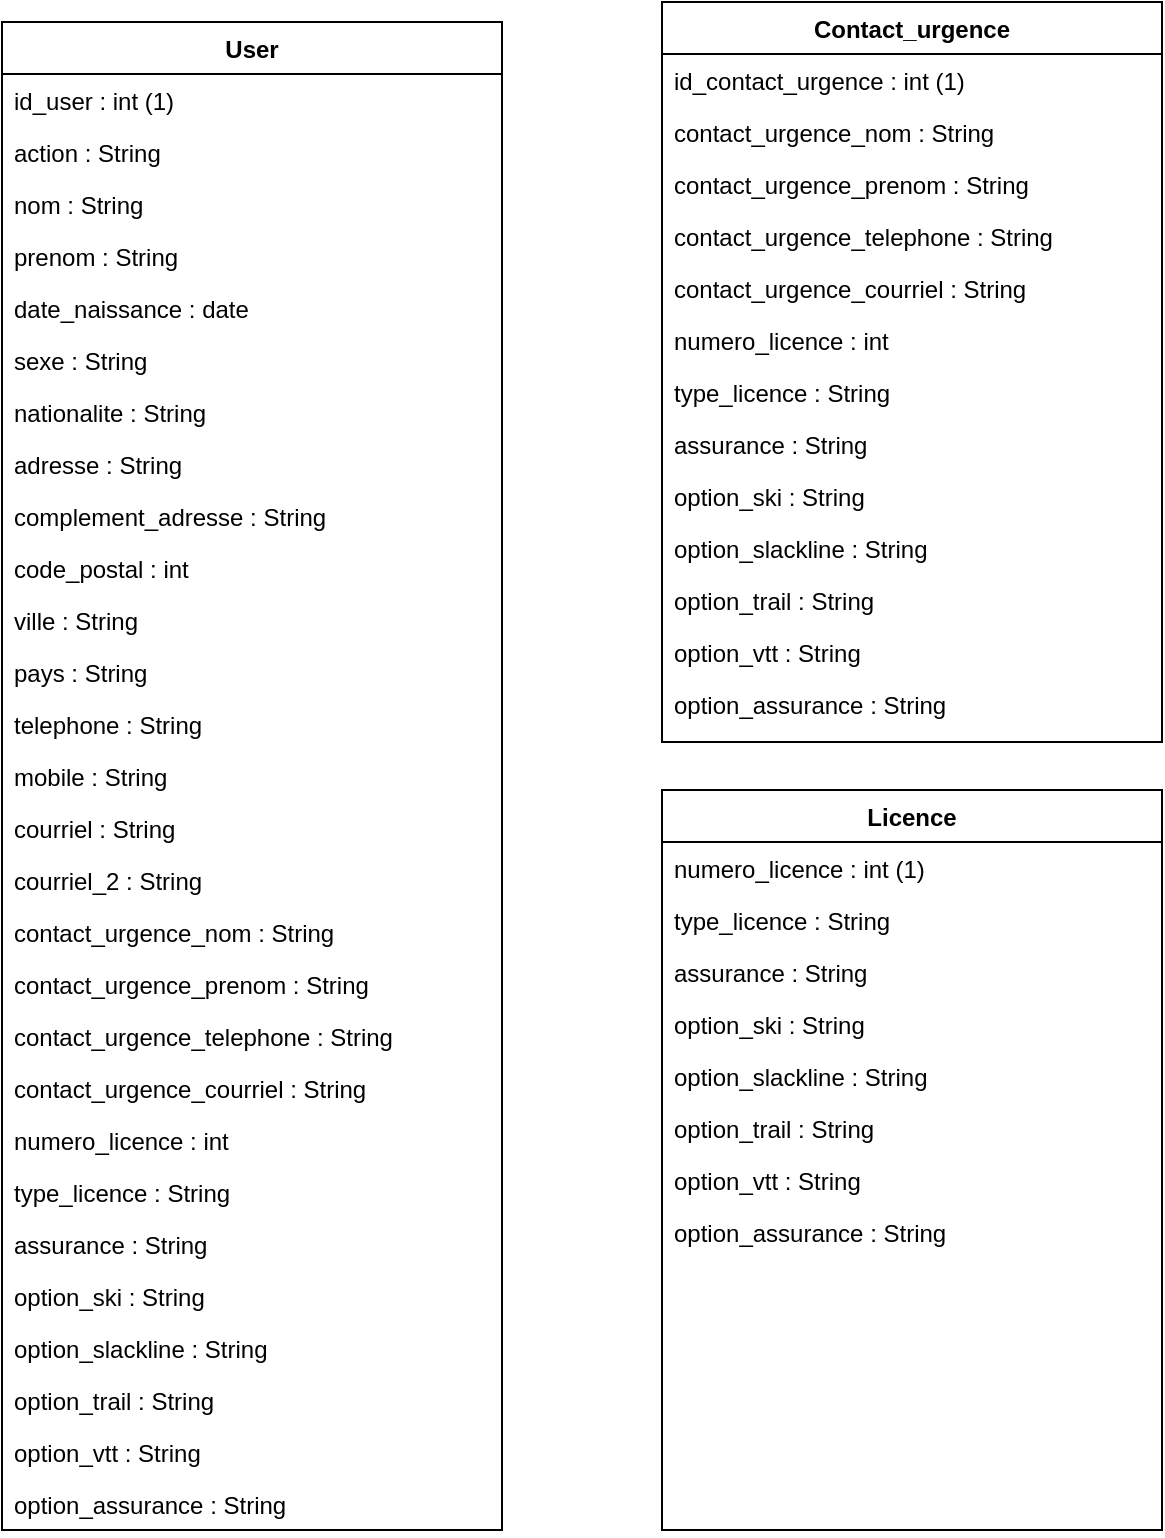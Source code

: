 <mxfile version="21.7.4" type="device">
  <diagram id="C5RBs43oDa-KdzZeNtuy" name="Page-1">
    <mxGraphModel dx="1434" dy="761" grid="1" gridSize="10" guides="1" tooltips="1" connect="1" arrows="1" fold="1" page="1" pageScale="1" pageWidth="827" pageHeight="1169" math="0" shadow="0">
      <root>
        <mxCell id="WIyWlLk6GJQsqaUBKTNV-0" />
        <mxCell id="WIyWlLk6GJQsqaUBKTNV-1" parent="WIyWlLk6GJQsqaUBKTNV-0" />
        <mxCell id="zkfFHV4jXpPFQw0GAbJ--0" value="User" style="swimlane;fontStyle=1;align=center;verticalAlign=top;childLayout=stackLayout;horizontal=1;startSize=26;horizontalStack=0;resizeParent=1;resizeLast=0;collapsible=1;marginBottom=0;rounded=0;shadow=0;strokeWidth=1;" parent="WIyWlLk6GJQsqaUBKTNV-1" vertex="1">
          <mxGeometry x="50" y="80" width="250" height="754" as="geometry">
            <mxRectangle x="230" y="140" width="160" height="26" as="alternateBounds" />
          </mxGeometry>
        </mxCell>
        <mxCell id="zkfFHV4jXpPFQw0GAbJ--1" value="id_user : int (1)" style="text;align=left;verticalAlign=top;spacingLeft=4;spacingRight=4;overflow=hidden;rotatable=0;points=[[0,0.5],[1,0.5]];portConstraint=eastwest;" parent="zkfFHV4jXpPFQw0GAbJ--0" vertex="1">
          <mxGeometry y="26" width="250" height="26" as="geometry" />
        </mxCell>
        <mxCell id="DPu4Ox6bYYVN3WhQQxB7-25" value="action : String" style="text;align=left;verticalAlign=top;spacingLeft=4;spacingRight=4;overflow=hidden;rotatable=0;points=[[0,0.5],[1,0.5]];portConstraint=eastwest;" vertex="1" parent="zkfFHV4jXpPFQw0GAbJ--0">
          <mxGeometry y="52" width="250" height="26" as="geometry" />
        </mxCell>
        <mxCell id="zkfFHV4jXpPFQw0GAbJ--2" value="nom : String" style="text;align=left;verticalAlign=top;spacingLeft=4;spacingRight=4;overflow=hidden;rotatable=0;points=[[0,0.5],[1,0.5]];portConstraint=eastwest;rounded=0;shadow=0;html=0;" parent="zkfFHV4jXpPFQw0GAbJ--0" vertex="1">
          <mxGeometry y="78" width="250" height="26" as="geometry" />
        </mxCell>
        <mxCell id="zkfFHV4jXpPFQw0GAbJ--3" value="prenom : String" style="text;align=left;verticalAlign=top;spacingLeft=4;spacingRight=4;overflow=hidden;rotatable=0;points=[[0,0.5],[1,0.5]];portConstraint=eastwest;rounded=0;shadow=0;html=0;" parent="zkfFHV4jXpPFQw0GAbJ--0" vertex="1">
          <mxGeometry y="104" width="250" height="26" as="geometry" />
        </mxCell>
        <mxCell id="DPu4Ox6bYYVN3WhQQxB7-1" value="date_naissance : date" style="text;align=left;verticalAlign=top;spacingLeft=4;spacingRight=4;overflow=hidden;rotatable=0;points=[[0,0.5],[1,0.5]];portConstraint=eastwest;rounded=0;shadow=0;html=0;" vertex="1" parent="zkfFHV4jXpPFQw0GAbJ--0">
          <mxGeometry y="130" width="250" height="26" as="geometry" />
        </mxCell>
        <mxCell id="DPu4Ox6bYYVN3WhQQxB7-2" value="sexe : String" style="text;align=left;verticalAlign=top;spacingLeft=4;spacingRight=4;overflow=hidden;rotatable=0;points=[[0,0.5],[1,0.5]];portConstraint=eastwest;rounded=0;shadow=0;html=0;" vertex="1" parent="zkfFHV4jXpPFQw0GAbJ--0">
          <mxGeometry y="156" width="250" height="26" as="geometry" />
        </mxCell>
        <mxCell id="DPu4Ox6bYYVN3WhQQxB7-3" value="nationalite : String" style="text;align=left;verticalAlign=top;spacingLeft=4;spacingRight=4;overflow=hidden;rotatable=0;points=[[0,0.5],[1,0.5]];portConstraint=eastwest;rounded=0;shadow=0;html=0;" vertex="1" parent="zkfFHV4jXpPFQw0GAbJ--0">
          <mxGeometry y="182" width="250" height="26" as="geometry" />
        </mxCell>
        <mxCell id="DPu4Ox6bYYVN3WhQQxB7-4" value="adresse : String" style="text;align=left;verticalAlign=top;spacingLeft=4;spacingRight=4;overflow=hidden;rotatable=0;points=[[0,0.5],[1,0.5]];portConstraint=eastwest;rounded=0;shadow=0;html=0;" vertex="1" parent="zkfFHV4jXpPFQw0GAbJ--0">
          <mxGeometry y="208" width="250" height="26" as="geometry" />
        </mxCell>
        <mxCell id="DPu4Ox6bYYVN3WhQQxB7-5" value="complement_adresse : String" style="text;align=left;verticalAlign=top;spacingLeft=4;spacingRight=4;overflow=hidden;rotatable=0;points=[[0,0.5],[1,0.5]];portConstraint=eastwest;rounded=0;shadow=0;html=0;" vertex="1" parent="zkfFHV4jXpPFQw0GAbJ--0">
          <mxGeometry y="234" width="250" height="26" as="geometry" />
        </mxCell>
        <mxCell id="DPu4Ox6bYYVN3WhQQxB7-6" value="code_postal : int" style="text;align=left;verticalAlign=top;spacingLeft=4;spacingRight=4;overflow=hidden;rotatable=0;points=[[0,0.5],[1,0.5]];portConstraint=eastwest;rounded=0;shadow=0;html=0;" vertex="1" parent="zkfFHV4jXpPFQw0GAbJ--0">
          <mxGeometry y="260" width="250" height="26" as="geometry" />
        </mxCell>
        <mxCell id="DPu4Ox6bYYVN3WhQQxB7-7" value="ville : String" style="text;align=left;verticalAlign=top;spacingLeft=4;spacingRight=4;overflow=hidden;rotatable=0;points=[[0,0.5],[1,0.5]];portConstraint=eastwest;rounded=0;shadow=0;html=0;" vertex="1" parent="zkfFHV4jXpPFQw0GAbJ--0">
          <mxGeometry y="286" width="250" height="26" as="geometry" />
        </mxCell>
        <mxCell id="DPu4Ox6bYYVN3WhQQxB7-8" value="pays : String" style="text;align=left;verticalAlign=top;spacingLeft=4;spacingRight=4;overflow=hidden;rotatable=0;points=[[0,0.5],[1,0.5]];portConstraint=eastwest;rounded=0;shadow=0;html=0;" vertex="1" parent="zkfFHV4jXpPFQw0GAbJ--0">
          <mxGeometry y="312" width="250" height="26" as="geometry" />
        </mxCell>
        <mxCell id="DPu4Ox6bYYVN3WhQQxB7-9" value="telephone : String" style="text;align=left;verticalAlign=top;spacingLeft=4;spacingRight=4;overflow=hidden;rotatable=0;points=[[0,0.5],[1,0.5]];portConstraint=eastwest;rounded=0;shadow=0;html=0;" vertex="1" parent="zkfFHV4jXpPFQw0GAbJ--0">
          <mxGeometry y="338" width="250" height="26" as="geometry" />
        </mxCell>
        <mxCell id="DPu4Ox6bYYVN3WhQQxB7-10" value="mobile : String" style="text;align=left;verticalAlign=top;spacingLeft=4;spacingRight=4;overflow=hidden;rotatable=0;points=[[0,0.5],[1,0.5]];portConstraint=eastwest;rounded=0;shadow=0;html=0;" vertex="1" parent="zkfFHV4jXpPFQw0GAbJ--0">
          <mxGeometry y="364" width="250" height="26" as="geometry" />
        </mxCell>
        <mxCell id="DPu4Ox6bYYVN3WhQQxB7-11" value="courriel : String" style="text;align=left;verticalAlign=top;spacingLeft=4;spacingRight=4;overflow=hidden;rotatable=0;points=[[0,0.5],[1,0.5]];portConstraint=eastwest;rounded=0;shadow=0;html=0;" vertex="1" parent="zkfFHV4jXpPFQw0GAbJ--0">
          <mxGeometry y="390" width="250" height="26" as="geometry" />
        </mxCell>
        <mxCell id="DPu4Ox6bYYVN3WhQQxB7-12" value="courriel_2 : String" style="text;align=left;verticalAlign=top;spacingLeft=4;spacingRight=4;overflow=hidden;rotatable=0;points=[[0,0.5],[1,0.5]];portConstraint=eastwest;rounded=0;shadow=0;html=0;" vertex="1" parent="zkfFHV4jXpPFQw0GAbJ--0">
          <mxGeometry y="416" width="250" height="26" as="geometry" />
        </mxCell>
        <mxCell id="DPu4Ox6bYYVN3WhQQxB7-13" value="contact_urgence_nom : String" style="text;align=left;verticalAlign=top;spacingLeft=4;spacingRight=4;overflow=hidden;rotatable=0;points=[[0,0.5],[1,0.5]];portConstraint=eastwest;rounded=0;shadow=0;html=0;" vertex="1" parent="zkfFHV4jXpPFQw0GAbJ--0">
          <mxGeometry y="442" width="250" height="26" as="geometry" />
        </mxCell>
        <mxCell id="DPu4Ox6bYYVN3WhQQxB7-14" value="contact_urgence_prenom : String" style="text;align=left;verticalAlign=top;spacingLeft=4;spacingRight=4;overflow=hidden;rotatable=0;points=[[0,0.5],[1,0.5]];portConstraint=eastwest;rounded=0;shadow=0;html=0;" vertex="1" parent="zkfFHV4jXpPFQw0GAbJ--0">
          <mxGeometry y="468" width="250" height="26" as="geometry" />
        </mxCell>
        <mxCell id="DPu4Ox6bYYVN3WhQQxB7-15" value="contact_urgence_telephone : String" style="text;align=left;verticalAlign=top;spacingLeft=4;spacingRight=4;overflow=hidden;rotatable=0;points=[[0,0.5],[1,0.5]];portConstraint=eastwest;rounded=0;shadow=0;html=0;" vertex="1" parent="zkfFHV4jXpPFQw0GAbJ--0">
          <mxGeometry y="494" width="250" height="26" as="geometry" />
        </mxCell>
        <mxCell id="DPu4Ox6bYYVN3WhQQxB7-16" value="contact_urgence_courriel : String" style="text;align=left;verticalAlign=top;spacingLeft=4;spacingRight=4;overflow=hidden;rotatable=0;points=[[0,0.5],[1,0.5]];portConstraint=eastwest;rounded=0;shadow=0;html=0;" vertex="1" parent="zkfFHV4jXpPFQw0GAbJ--0">
          <mxGeometry y="520" width="250" height="26" as="geometry" />
        </mxCell>
        <mxCell id="DPu4Ox6bYYVN3WhQQxB7-17" value="numero_licence : int" style="text;align=left;verticalAlign=top;spacingLeft=4;spacingRight=4;overflow=hidden;rotatable=0;points=[[0,0.5],[1,0.5]];portConstraint=eastwest;rounded=0;shadow=0;html=0;" vertex="1" parent="zkfFHV4jXpPFQw0GAbJ--0">
          <mxGeometry y="546" width="250" height="26" as="geometry" />
        </mxCell>
        <mxCell id="DPu4Ox6bYYVN3WhQQxB7-18" value="type_licence : String" style="text;align=left;verticalAlign=top;spacingLeft=4;spacingRight=4;overflow=hidden;rotatable=0;points=[[0,0.5],[1,0.5]];portConstraint=eastwest;rounded=0;shadow=0;html=0;" vertex="1" parent="zkfFHV4jXpPFQw0GAbJ--0">
          <mxGeometry y="572" width="250" height="26" as="geometry" />
        </mxCell>
        <mxCell id="DPu4Ox6bYYVN3WhQQxB7-19" value="assurance : String" style="text;align=left;verticalAlign=top;spacingLeft=4;spacingRight=4;overflow=hidden;rotatable=0;points=[[0,0.5],[1,0.5]];portConstraint=eastwest;rounded=0;shadow=0;html=0;" vertex="1" parent="zkfFHV4jXpPFQw0GAbJ--0">
          <mxGeometry y="598" width="250" height="26" as="geometry" />
        </mxCell>
        <mxCell id="DPu4Ox6bYYVN3WhQQxB7-20" value="option_ski : String" style="text;align=left;verticalAlign=top;spacingLeft=4;spacingRight=4;overflow=hidden;rotatable=0;points=[[0,0.5],[1,0.5]];portConstraint=eastwest;rounded=0;shadow=0;html=0;" vertex="1" parent="zkfFHV4jXpPFQw0GAbJ--0">
          <mxGeometry y="624" width="250" height="26" as="geometry" />
        </mxCell>
        <mxCell id="DPu4Ox6bYYVN3WhQQxB7-21" value="option_slackline : String" style="text;align=left;verticalAlign=top;spacingLeft=4;spacingRight=4;overflow=hidden;rotatable=0;points=[[0,0.5],[1,0.5]];portConstraint=eastwest;rounded=0;shadow=0;html=0;" vertex="1" parent="zkfFHV4jXpPFQw0GAbJ--0">
          <mxGeometry y="650" width="250" height="26" as="geometry" />
        </mxCell>
        <mxCell id="DPu4Ox6bYYVN3WhQQxB7-22" value="option_trail : String" style="text;align=left;verticalAlign=top;spacingLeft=4;spacingRight=4;overflow=hidden;rotatable=0;points=[[0,0.5],[1,0.5]];portConstraint=eastwest;rounded=0;shadow=0;html=0;" vertex="1" parent="zkfFHV4jXpPFQw0GAbJ--0">
          <mxGeometry y="676" width="250" height="26" as="geometry" />
        </mxCell>
        <mxCell id="DPu4Ox6bYYVN3WhQQxB7-23" value="option_vtt : String" style="text;align=left;verticalAlign=top;spacingLeft=4;spacingRight=4;overflow=hidden;rotatable=0;points=[[0,0.5],[1,0.5]];portConstraint=eastwest;rounded=0;shadow=0;html=0;" vertex="1" parent="zkfFHV4jXpPFQw0GAbJ--0">
          <mxGeometry y="702" width="250" height="26" as="geometry" />
        </mxCell>
        <mxCell id="DPu4Ox6bYYVN3WhQQxB7-24" value="option_assurance : String" style="text;align=left;verticalAlign=top;spacingLeft=4;spacingRight=4;overflow=hidden;rotatable=0;points=[[0,0.5],[1,0.5]];portConstraint=eastwest;rounded=0;shadow=0;html=0;" vertex="1" parent="zkfFHV4jXpPFQw0GAbJ--0">
          <mxGeometry y="728" width="250" height="26" as="geometry" />
        </mxCell>
        <mxCell id="DPu4Ox6bYYVN3WhQQxB7-26" value="Contact_urgence" style="swimlane;fontStyle=1;align=center;verticalAlign=top;childLayout=stackLayout;horizontal=1;startSize=26;horizontalStack=0;resizeParent=1;resizeLast=0;collapsible=1;marginBottom=0;rounded=0;shadow=0;strokeWidth=1;" vertex="1" parent="WIyWlLk6GJQsqaUBKTNV-1">
          <mxGeometry x="380" y="70" width="250" height="370" as="geometry">
            <mxRectangle x="230" y="140" width="160" height="26" as="alternateBounds" />
          </mxGeometry>
        </mxCell>
        <mxCell id="DPu4Ox6bYYVN3WhQQxB7-27" value="id_contact_urgence : int (1)" style="text;align=left;verticalAlign=top;spacingLeft=4;spacingRight=4;overflow=hidden;rotatable=0;points=[[0,0.5],[1,0.5]];portConstraint=eastwest;" vertex="1" parent="DPu4Ox6bYYVN3WhQQxB7-26">
          <mxGeometry y="26" width="250" height="26" as="geometry" />
        </mxCell>
        <mxCell id="DPu4Ox6bYYVN3WhQQxB7-28" value="contact_urgence_nom : String" style="text;align=left;verticalAlign=top;spacingLeft=4;spacingRight=4;overflow=hidden;rotatable=0;points=[[0,0.5],[1,0.5]];portConstraint=eastwest;" vertex="1" parent="DPu4Ox6bYYVN3WhQQxB7-26">
          <mxGeometry y="52" width="250" height="26" as="geometry" />
        </mxCell>
        <mxCell id="DPu4Ox6bYYVN3WhQQxB7-29" value="contact_urgence_prenom : String" style="text;align=left;verticalAlign=top;spacingLeft=4;spacingRight=4;overflow=hidden;rotatable=0;points=[[0,0.5],[1,0.5]];portConstraint=eastwest;rounded=0;shadow=0;html=0;" vertex="1" parent="DPu4Ox6bYYVN3WhQQxB7-26">
          <mxGeometry y="78" width="250" height="26" as="geometry" />
        </mxCell>
        <mxCell id="DPu4Ox6bYYVN3WhQQxB7-30" value="contact_urgence_telephone : String" style="text;align=left;verticalAlign=top;spacingLeft=4;spacingRight=4;overflow=hidden;rotatable=0;points=[[0,0.5],[1,0.5]];portConstraint=eastwest;rounded=0;shadow=0;html=0;" vertex="1" parent="DPu4Ox6bYYVN3WhQQxB7-26">
          <mxGeometry y="104" width="250" height="26" as="geometry" />
        </mxCell>
        <mxCell id="DPu4Ox6bYYVN3WhQQxB7-31" value="contact_urgence_courriel : String" style="text;align=left;verticalAlign=top;spacingLeft=4;spacingRight=4;overflow=hidden;rotatable=0;points=[[0,0.5],[1,0.5]];portConstraint=eastwest;rounded=0;shadow=0;html=0;" vertex="1" parent="DPu4Ox6bYYVN3WhQQxB7-26">
          <mxGeometry y="130" width="250" height="26" as="geometry" />
        </mxCell>
        <mxCell id="DPu4Ox6bYYVN3WhQQxB7-47" value="numero_licence : int" style="text;align=left;verticalAlign=top;spacingLeft=4;spacingRight=4;overflow=hidden;rotatable=0;points=[[0,0.5],[1,0.5]];portConstraint=eastwest;rounded=0;shadow=0;html=0;" vertex="1" parent="DPu4Ox6bYYVN3WhQQxB7-26">
          <mxGeometry y="156" width="250" height="26" as="geometry" />
        </mxCell>
        <mxCell id="DPu4Ox6bYYVN3WhQQxB7-48" value="type_licence : String" style="text;align=left;verticalAlign=top;spacingLeft=4;spacingRight=4;overflow=hidden;rotatable=0;points=[[0,0.5],[1,0.5]];portConstraint=eastwest;rounded=0;shadow=0;html=0;" vertex="1" parent="DPu4Ox6bYYVN3WhQQxB7-26">
          <mxGeometry y="182" width="250" height="26" as="geometry" />
        </mxCell>
        <mxCell id="DPu4Ox6bYYVN3WhQQxB7-49" value="assurance : String" style="text;align=left;verticalAlign=top;spacingLeft=4;spacingRight=4;overflow=hidden;rotatable=0;points=[[0,0.5],[1,0.5]];portConstraint=eastwest;rounded=0;shadow=0;html=0;" vertex="1" parent="DPu4Ox6bYYVN3WhQQxB7-26">
          <mxGeometry y="208" width="250" height="26" as="geometry" />
        </mxCell>
        <mxCell id="DPu4Ox6bYYVN3WhQQxB7-50" value="option_ski : String" style="text;align=left;verticalAlign=top;spacingLeft=4;spacingRight=4;overflow=hidden;rotatable=0;points=[[0,0.5],[1,0.5]];portConstraint=eastwest;rounded=0;shadow=0;html=0;" vertex="1" parent="DPu4Ox6bYYVN3WhQQxB7-26">
          <mxGeometry y="234" width="250" height="26" as="geometry" />
        </mxCell>
        <mxCell id="DPu4Ox6bYYVN3WhQQxB7-51" value="option_slackline : String" style="text;align=left;verticalAlign=top;spacingLeft=4;spacingRight=4;overflow=hidden;rotatable=0;points=[[0,0.5],[1,0.5]];portConstraint=eastwest;rounded=0;shadow=0;html=0;" vertex="1" parent="DPu4Ox6bYYVN3WhQQxB7-26">
          <mxGeometry y="260" width="250" height="26" as="geometry" />
        </mxCell>
        <mxCell id="DPu4Ox6bYYVN3WhQQxB7-52" value="option_trail : String" style="text;align=left;verticalAlign=top;spacingLeft=4;spacingRight=4;overflow=hidden;rotatable=0;points=[[0,0.5],[1,0.5]];portConstraint=eastwest;rounded=0;shadow=0;html=0;" vertex="1" parent="DPu4Ox6bYYVN3WhQQxB7-26">
          <mxGeometry y="286" width="250" height="26" as="geometry" />
        </mxCell>
        <mxCell id="DPu4Ox6bYYVN3WhQQxB7-53" value="option_vtt : String" style="text;align=left;verticalAlign=top;spacingLeft=4;spacingRight=4;overflow=hidden;rotatable=0;points=[[0,0.5],[1,0.5]];portConstraint=eastwest;rounded=0;shadow=0;html=0;" vertex="1" parent="DPu4Ox6bYYVN3WhQQxB7-26">
          <mxGeometry y="312" width="250" height="26" as="geometry" />
        </mxCell>
        <mxCell id="DPu4Ox6bYYVN3WhQQxB7-54" value="option_assurance : String" style="text;align=left;verticalAlign=top;spacingLeft=4;spacingRight=4;overflow=hidden;rotatable=0;points=[[0,0.5],[1,0.5]];portConstraint=eastwest;rounded=0;shadow=0;html=0;" vertex="1" parent="DPu4Ox6bYYVN3WhQQxB7-26">
          <mxGeometry y="338" width="250" height="26" as="geometry" />
        </mxCell>
        <mxCell id="DPu4Ox6bYYVN3WhQQxB7-57" value="Licence" style="swimlane;fontStyle=1;align=center;verticalAlign=top;childLayout=stackLayout;horizontal=1;startSize=26;horizontalStack=0;resizeParent=1;resizeLast=0;collapsible=1;marginBottom=0;rounded=0;shadow=0;strokeWidth=1;" vertex="1" parent="WIyWlLk6GJQsqaUBKTNV-1">
          <mxGeometry x="380" y="464" width="250" height="370" as="geometry">
            <mxRectangle x="230" y="140" width="160" height="26" as="alternateBounds" />
          </mxGeometry>
        </mxCell>
        <mxCell id="DPu4Ox6bYYVN3WhQQxB7-63" value="numero_licence : int (1)" style="text;align=left;verticalAlign=top;spacingLeft=4;spacingRight=4;overflow=hidden;rotatable=0;points=[[0,0.5],[1,0.5]];portConstraint=eastwest;rounded=0;shadow=0;html=0;" vertex="1" parent="DPu4Ox6bYYVN3WhQQxB7-57">
          <mxGeometry y="26" width="250" height="26" as="geometry" />
        </mxCell>
        <mxCell id="DPu4Ox6bYYVN3WhQQxB7-64" value="type_licence : String" style="text;align=left;verticalAlign=top;spacingLeft=4;spacingRight=4;overflow=hidden;rotatable=0;points=[[0,0.5],[1,0.5]];portConstraint=eastwest;rounded=0;shadow=0;html=0;" vertex="1" parent="DPu4Ox6bYYVN3WhQQxB7-57">
          <mxGeometry y="52" width="250" height="26" as="geometry" />
        </mxCell>
        <mxCell id="DPu4Ox6bYYVN3WhQQxB7-65" value="assurance : String" style="text;align=left;verticalAlign=top;spacingLeft=4;spacingRight=4;overflow=hidden;rotatable=0;points=[[0,0.5],[1,0.5]];portConstraint=eastwest;rounded=0;shadow=0;html=0;" vertex="1" parent="DPu4Ox6bYYVN3WhQQxB7-57">
          <mxGeometry y="78" width="250" height="26" as="geometry" />
        </mxCell>
        <mxCell id="DPu4Ox6bYYVN3WhQQxB7-66" value="option_ski : String" style="text;align=left;verticalAlign=top;spacingLeft=4;spacingRight=4;overflow=hidden;rotatable=0;points=[[0,0.5],[1,0.5]];portConstraint=eastwest;rounded=0;shadow=0;html=0;" vertex="1" parent="DPu4Ox6bYYVN3WhQQxB7-57">
          <mxGeometry y="104" width="250" height="26" as="geometry" />
        </mxCell>
        <mxCell id="DPu4Ox6bYYVN3WhQQxB7-67" value="option_slackline : String" style="text;align=left;verticalAlign=top;spacingLeft=4;spacingRight=4;overflow=hidden;rotatable=0;points=[[0,0.5],[1,0.5]];portConstraint=eastwest;rounded=0;shadow=0;html=0;" vertex="1" parent="DPu4Ox6bYYVN3WhQQxB7-57">
          <mxGeometry y="130" width="250" height="26" as="geometry" />
        </mxCell>
        <mxCell id="DPu4Ox6bYYVN3WhQQxB7-68" value="option_trail : String" style="text;align=left;verticalAlign=top;spacingLeft=4;spacingRight=4;overflow=hidden;rotatable=0;points=[[0,0.5],[1,0.5]];portConstraint=eastwest;rounded=0;shadow=0;html=0;" vertex="1" parent="DPu4Ox6bYYVN3WhQQxB7-57">
          <mxGeometry y="156" width="250" height="26" as="geometry" />
        </mxCell>
        <mxCell id="DPu4Ox6bYYVN3WhQQxB7-69" value="option_vtt : String" style="text;align=left;verticalAlign=top;spacingLeft=4;spacingRight=4;overflow=hidden;rotatable=0;points=[[0,0.5],[1,0.5]];portConstraint=eastwest;rounded=0;shadow=0;html=0;" vertex="1" parent="DPu4Ox6bYYVN3WhQQxB7-57">
          <mxGeometry y="182" width="250" height="26" as="geometry" />
        </mxCell>
        <mxCell id="DPu4Ox6bYYVN3WhQQxB7-70" value="option_assurance : String" style="text;align=left;verticalAlign=top;spacingLeft=4;spacingRight=4;overflow=hidden;rotatable=0;points=[[0,0.5],[1,0.5]];portConstraint=eastwest;rounded=0;shadow=0;html=0;" vertex="1" parent="DPu4Ox6bYYVN3WhQQxB7-57">
          <mxGeometry y="208" width="250" height="26" as="geometry" />
        </mxCell>
      </root>
    </mxGraphModel>
  </diagram>
</mxfile>
